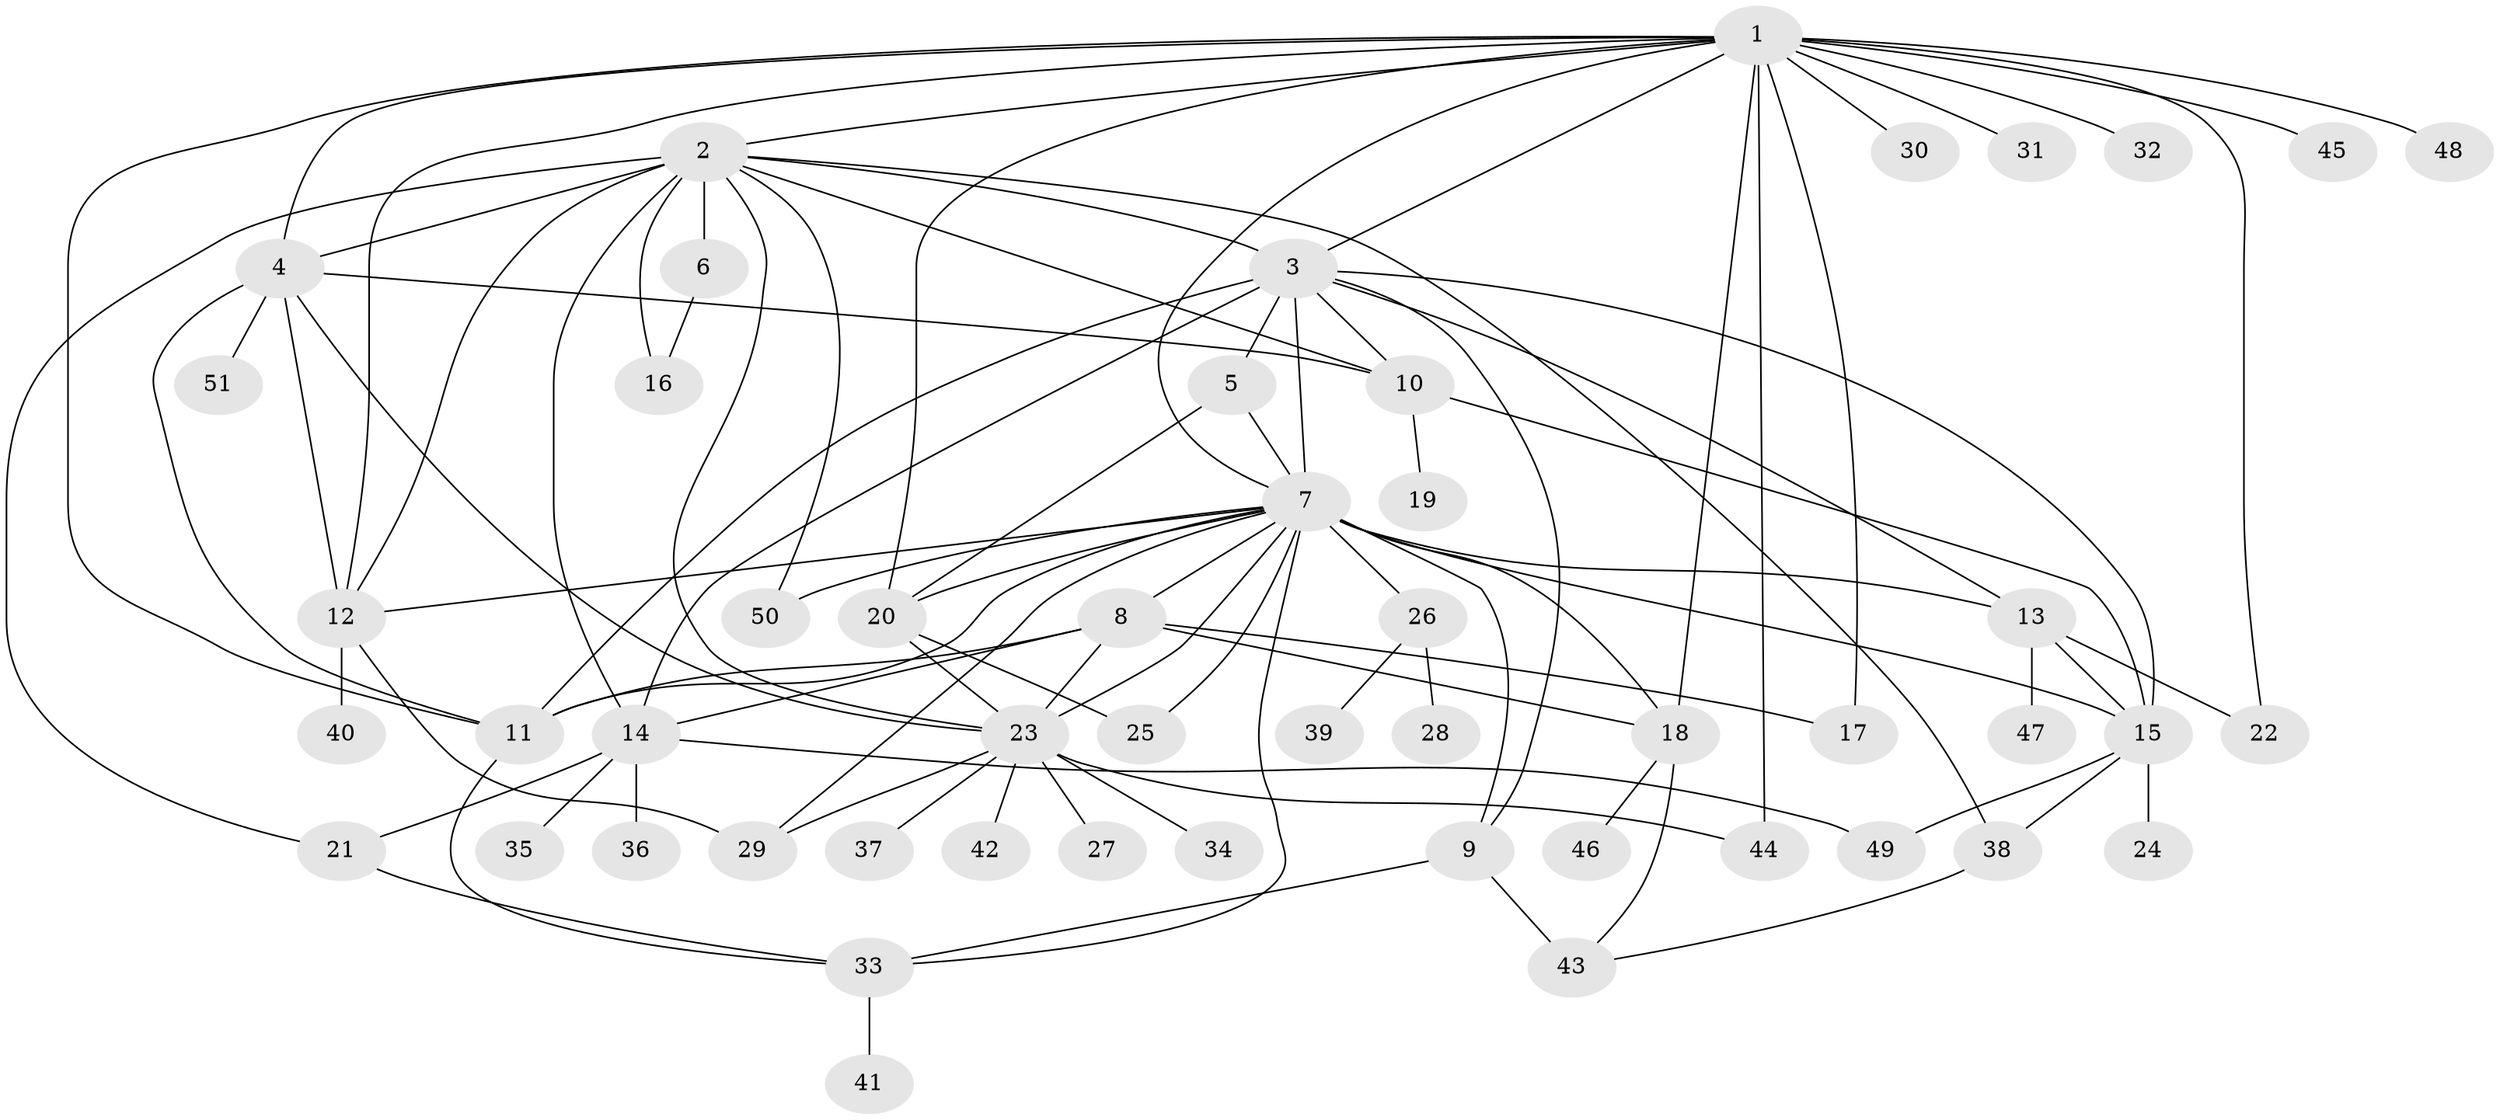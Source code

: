 // original degree distribution, {18: 0.009900990099009901, 11: 0.019801980198019802, 9: 0.0297029702970297, 1: 0.4158415841584158, 2: 0.26732673267326734, 29: 0.009900990099009901, 14: 0.019801980198019802, 6: 0.019801980198019802, 10: 0.009900990099009901, 3: 0.12871287128712872, 4: 0.039603960396039604, 5: 0.019801980198019802, 7: 0.009900990099009901}
// Generated by graph-tools (version 1.1) at 2025/35/03/09/25 02:35:35]
// undirected, 51 vertices, 94 edges
graph export_dot {
graph [start="1"]
  node [color=gray90,style=filled];
  1;
  2;
  3;
  4;
  5;
  6;
  7;
  8;
  9;
  10;
  11;
  12;
  13;
  14;
  15;
  16;
  17;
  18;
  19;
  20;
  21;
  22;
  23;
  24;
  25;
  26;
  27;
  28;
  29;
  30;
  31;
  32;
  33;
  34;
  35;
  36;
  37;
  38;
  39;
  40;
  41;
  42;
  43;
  44;
  45;
  46;
  47;
  48;
  49;
  50;
  51;
  1 -- 2 [weight=1.0];
  1 -- 3 [weight=1.0];
  1 -- 4 [weight=1.0];
  1 -- 7 [weight=1.0];
  1 -- 11 [weight=1.0];
  1 -- 12 [weight=1.0];
  1 -- 17 [weight=1.0];
  1 -- 18 [weight=2.0];
  1 -- 20 [weight=1.0];
  1 -- 22 [weight=1.0];
  1 -- 30 [weight=1.0];
  1 -- 31 [weight=1.0];
  1 -- 32 [weight=1.0];
  1 -- 44 [weight=1.0];
  1 -- 45 [weight=1.0];
  1 -- 48 [weight=1.0];
  2 -- 3 [weight=2.0];
  2 -- 4 [weight=1.0];
  2 -- 6 [weight=1.0];
  2 -- 10 [weight=1.0];
  2 -- 12 [weight=2.0];
  2 -- 14 [weight=2.0];
  2 -- 16 [weight=1.0];
  2 -- 21 [weight=1.0];
  2 -- 23 [weight=1.0];
  2 -- 38 [weight=1.0];
  2 -- 50 [weight=1.0];
  3 -- 5 [weight=2.0];
  3 -- 7 [weight=1.0];
  3 -- 9 [weight=1.0];
  3 -- 10 [weight=1.0];
  3 -- 11 [weight=1.0];
  3 -- 13 [weight=1.0];
  3 -- 14 [weight=2.0];
  3 -- 15 [weight=1.0];
  4 -- 10 [weight=1.0];
  4 -- 11 [weight=1.0];
  4 -- 12 [weight=1.0];
  4 -- 23 [weight=1.0];
  4 -- 51 [weight=1.0];
  5 -- 7 [weight=1.0];
  5 -- 20 [weight=1.0];
  6 -- 16 [weight=1.0];
  7 -- 8 [weight=1.0];
  7 -- 9 [weight=1.0];
  7 -- 11 [weight=1.0];
  7 -- 12 [weight=1.0];
  7 -- 13 [weight=7.0];
  7 -- 15 [weight=1.0];
  7 -- 18 [weight=1.0];
  7 -- 20 [weight=1.0];
  7 -- 23 [weight=1.0];
  7 -- 25 [weight=1.0];
  7 -- 26 [weight=1.0];
  7 -- 29 [weight=1.0];
  7 -- 33 [weight=1.0];
  7 -- 50 [weight=1.0];
  8 -- 11 [weight=6.0];
  8 -- 14 [weight=1.0];
  8 -- 17 [weight=1.0];
  8 -- 18 [weight=1.0];
  8 -- 23 [weight=1.0];
  9 -- 33 [weight=1.0];
  9 -- 43 [weight=2.0];
  10 -- 15 [weight=1.0];
  10 -- 19 [weight=1.0];
  11 -- 33 [weight=1.0];
  12 -- 29 [weight=1.0];
  12 -- 40 [weight=3.0];
  13 -- 15 [weight=1.0];
  13 -- 22 [weight=1.0];
  13 -- 47 [weight=1.0];
  14 -- 21 [weight=1.0];
  14 -- 35 [weight=1.0];
  14 -- 36 [weight=1.0];
  14 -- 49 [weight=1.0];
  15 -- 24 [weight=1.0];
  15 -- 38 [weight=1.0];
  15 -- 49 [weight=1.0];
  18 -- 43 [weight=1.0];
  18 -- 46 [weight=1.0];
  20 -- 23 [weight=1.0];
  20 -- 25 [weight=1.0];
  21 -- 33 [weight=1.0];
  23 -- 27 [weight=1.0];
  23 -- 29 [weight=1.0];
  23 -- 34 [weight=1.0];
  23 -- 37 [weight=1.0];
  23 -- 42 [weight=1.0];
  23 -- 44 [weight=1.0];
  26 -- 28 [weight=1.0];
  26 -- 39 [weight=1.0];
  33 -- 41 [weight=1.0];
  38 -- 43 [weight=1.0];
}
